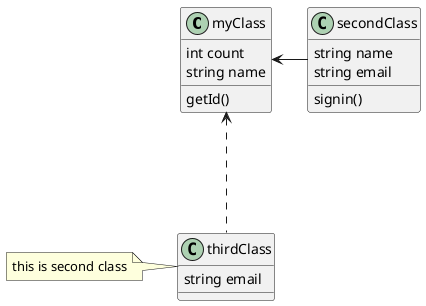 @startuml Crm 
   class myClass{
     int count 
     string name

     getId()
   }

   class secondClass{
    string name
    string email

    signin()
   }

   class thirdClass{
    string email
   }

   myClass <- secondClass

   note left: this is second class

   myClass <... thirdClass
@enduml